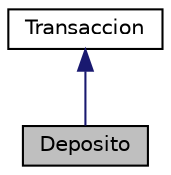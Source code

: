 digraph "Deposito"
{
 // LATEX_PDF_SIZE
  edge [fontname="Helvetica",fontsize="10",labelfontname="Helvetica",labelfontsize="10"];
  node [fontname="Helvetica",fontsize="10",shape=record];
  Node1 [label="Deposito",height=0.2,width=0.4,color="black", fillcolor="grey75", style="filled", fontcolor="black",tooltip="Clase Deposito."];
  Node2 -> Node1 [dir="back",color="midnightblue",fontsize="10",style="solid",fontname="Helvetica"];
  Node2 [label="Transaccion",height=0.2,width=0.4,color="black", fillcolor="white", style="filled",URL="$class_transaccion.html",tooltip="Clase abstracta Transaccion."];
}

